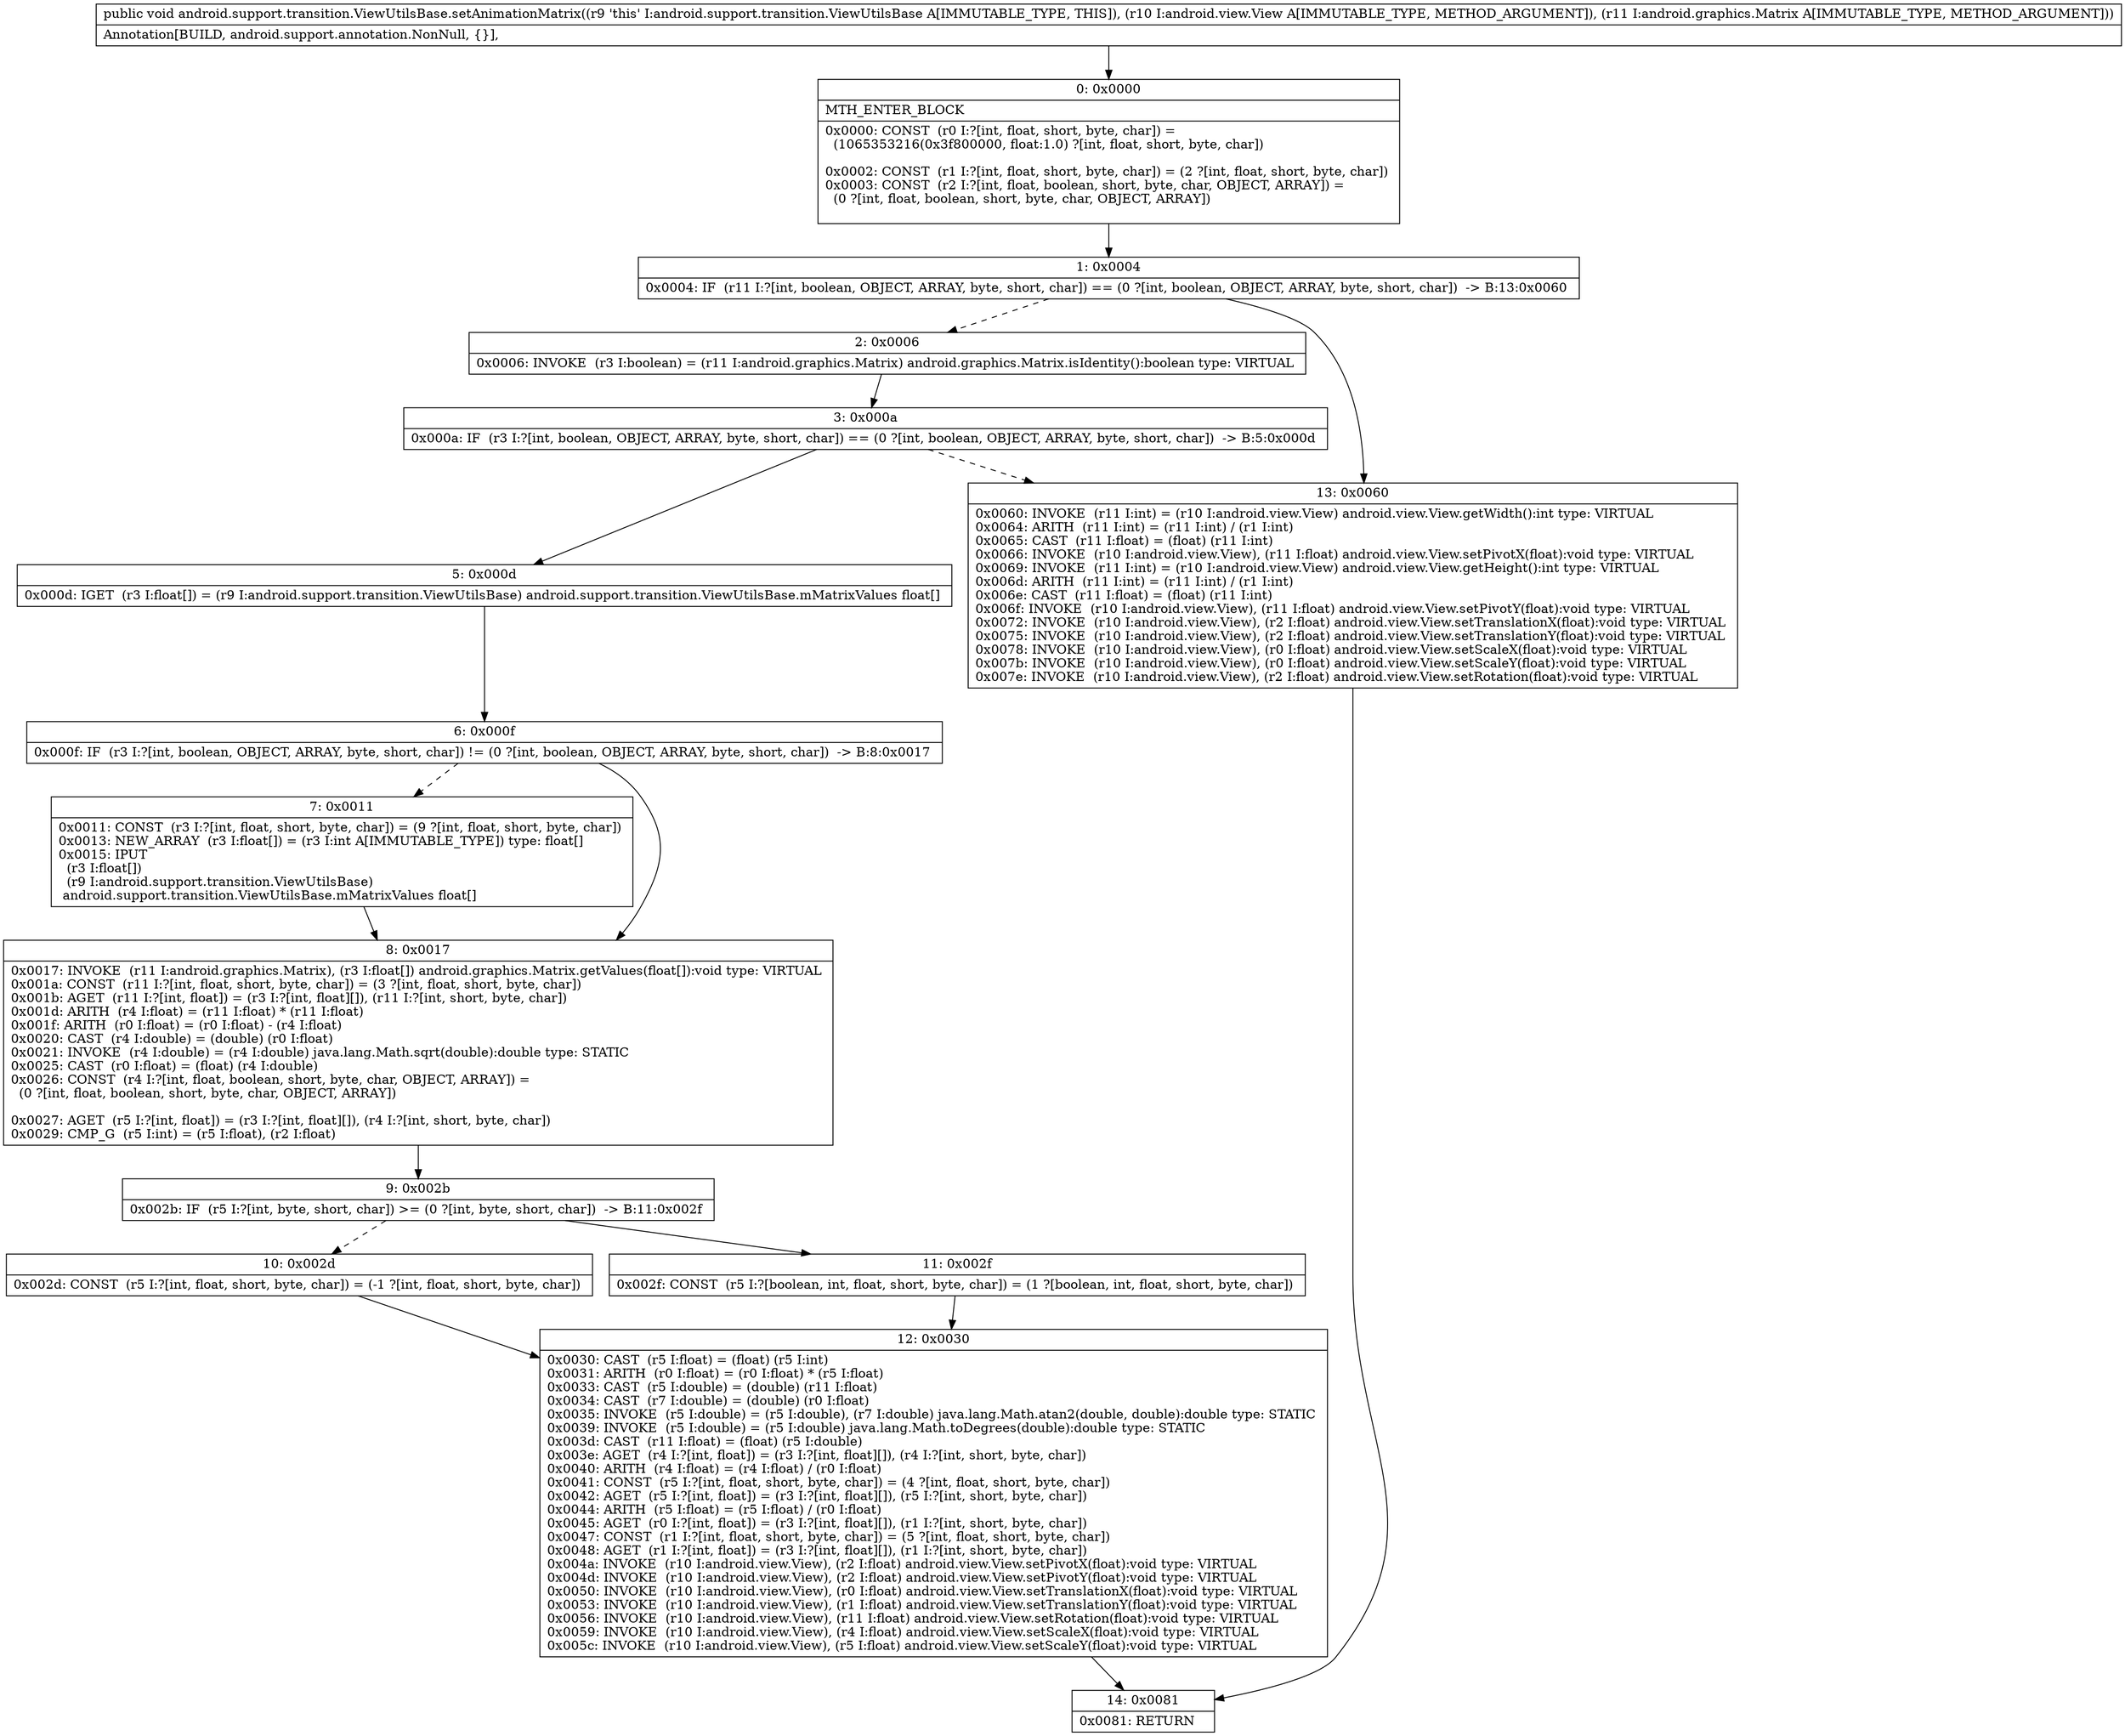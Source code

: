 digraph "CFG forandroid.support.transition.ViewUtilsBase.setAnimationMatrix(Landroid\/view\/View;Landroid\/graphics\/Matrix;)V" {
Node_0 [shape=record,label="{0\:\ 0x0000|MTH_ENTER_BLOCK\l|0x0000: CONST  (r0 I:?[int, float, short, byte, char]) = \l  (1065353216(0x3f800000, float:1.0) ?[int, float, short, byte, char])\l \l0x0002: CONST  (r1 I:?[int, float, short, byte, char]) = (2 ?[int, float, short, byte, char]) \l0x0003: CONST  (r2 I:?[int, float, boolean, short, byte, char, OBJECT, ARRAY]) = \l  (0 ?[int, float, boolean, short, byte, char, OBJECT, ARRAY])\l \l}"];
Node_1 [shape=record,label="{1\:\ 0x0004|0x0004: IF  (r11 I:?[int, boolean, OBJECT, ARRAY, byte, short, char]) == (0 ?[int, boolean, OBJECT, ARRAY, byte, short, char])  \-\> B:13:0x0060 \l}"];
Node_2 [shape=record,label="{2\:\ 0x0006|0x0006: INVOKE  (r3 I:boolean) = (r11 I:android.graphics.Matrix) android.graphics.Matrix.isIdentity():boolean type: VIRTUAL \l}"];
Node_3 [shape=record,label="{3\:\ 0x000a|0x000a: IF  (r3 I:?[int, boolean, OBJECT, ARRAY, byte, short, char]) == (0 ?[int, boolean, OBJECT, ARRAY, byte, short, char])  \-\> B:5:0x000d \l}"];
Node_5 [shape=record,label="{5\:\ 0x000d|0x000d: IGET  (r3 I:float[]) = (r9 I:android.support.transition.ViewUtilsBase) android.support.transition.ViewUtilsBase.mMatrixValues float[] \l}"];
Node_6 [shape=record,label="{6\:\ 0x000f|0x000f: IF  (r3 I:?[int, boolean, OBJECT, ARRAY, byte, short, char]) != (0 ?[int, boolean, OBJECT, ARRAY, byte, short, char])  \-\> B:8:0x0017 \l}"];
Node_7 [shape=record,label="{7\:\ 0x0011|0x0011: CONST  (r3 I:?[int, float, short, byte, char]) = (9 ?[int, float, short, byte, char]) \l0x0013: NEW_ARRAY  (r3 I:float[]) = (r3 I:int A[IMMUTABLE_TYPE]) type: float[] \l0x0015: IPUT  \l  (r3 I:float[])\l  (r9 I:android.support.transition.ViewUtilsBase)\l android.support.transition.ViewUtilsBase.mMatrixValues float[] \l}"];
Node_8 [shape=record,label="{8\:\ 0x0017|0x0017: INVOKE  (r11 I:android.graphics.Matrix), (r3 I:float[]) android.graphics.Matrix.getValues(float[]):void type: VIRTUAL \l0x001a: CONST  (r11 I:?[int, float, short, byte, char]) = (3 ?[int, float, short, byte, char]) \l0x001b: AGET  (r11 I:?[int, float]) = (r3 I:?[int, float][]), (r11 I:?[int, short, byte, char]) \l0x001d: ARITH  (r4 I:float) = (r11 I:float) * (r11 I:float) \l0x001f: ARITH  (r0 I:float) = (r0 I:float) \- (r4 I:float) \l0x0020: CAST  (r4 I:double) = (double) (r0 I:float) \l0x0021: INVOKE  (r4 I:double) = (r4 I:double) java.lang.Math.sqrt(double):double type: STATIC \l0x0025: CAST  (r0 I:float) = (float) (r4 I:double) \l0x0026: CONST  (r4 I:?[int, float, boolean, short, byte, char, OBJECT, ARRAY]) = \l  (0 ?[int, float, boolean, short, byte, char, OBJECT, ARRAY])\l \l0x0027: AGET  (r5 I:?[int, float]) = (r3 I:?[int, float][]), (r4 I:?[int, short, byte, char]) \l0x0029: CMP_G  (r5 I:int) = (r5 I:float), (r2 I:float) \l}"];
Node_9 [shape=record,label="{9\:\ 0x002b|0x002b: IF  (r5 I:?[int, byte, short, char]) \>= (0 ?[int, byte, short, char])  \-\> B:11:0x002f \l}"];
Node_10 [shape=record,label="{10\:\ 0x002d|0x002d: CONST  (r5 I:?[int, float, short, byte, char]) = (\-1 ?[int, float, short, byte, char]) \l}"];
Node_11 [shape=record,label="{11\:\ 0x002f|0x002f: CONST  (r5 I:?[boolean, int, float, short, byte, char]) = (1 ?[boolean, int, float, short, byte, char]) \l}"];
Node_12 [shape=record,label="{12\:\ 0x0030|0x0030: CAST  (r5 I:float) = (float) (r5 I:int) \l0x0031: ARITH  (r0 I:float) = (r0 I:float) * (r5 I:float) \l0x0033: CAST  (r5 I:double) = (double) (r11 I:float) \l0x0034: CAST  (r7 I:double) = (double) (r0 I:float) \l0x0035: INVOKE  (r5 I:double) = (r5 I:double), (r7 I:double) java.lang.Math.atan2(double, double):double type: STATIC \l0x0039: INVOKE  (r5 I:double) = (r5 I:double) java.lang.Math.toDegrees(double):double type: STATIC \l0x003d: CAST  (r11 I:float) = (float) (r5 I:double) \l0x003e: AGET  (r4 I:?[int, float]) = (r3 I:?[int, float][]), (r4 I:?[int, short, byte, char]) \l0x0040: ARITH  (r4 I:float) = (r4 I:float) \/ (r0 I:float) \l0x0041: CONST  (r5 I:?[int, float, short, byte, char]) = (4 ?[int, float, short, byte, char]) \l0x0042: AGET  (r5 I:?[int, float]) = (r3 I:?[int, float][]), (r5 I:?[int, short, byte, char]) \l0x0044: ARITH  (r5 I:float) = (r5 I:float) \/ (r0 I:float) \l0x0045: AGET  (r0 I:?[int, float]) = (r3 I:?[int, float][]), (r1 I:?[int, short, byte, char]) \l0x0047: CONST  (r1 I:?[int, float, short, byte, char]) = (5 ?[int, float, short, byte, char]) \l0x0048: AGET  (r1 I:?[int, float]) = (r3 I:?[int, float][]), (r1 I:?[int, short, byte, char]) \l0x004a: INVOKE  (r10 I:android.view.View), (r2 I:float) android.view.View.setPivotX(float):void type: VIRTUAL \l0x004d: INVOKE  (r10 I:android.view.View), (r2 I:float) android.view.View.setPivotY(float):void type: VIRTUAL \l0x0050: INVOKE  (r10 I:android.view.View), (r0 I:float) android.view.View.setTranslationX(float):void type: VIRTUAL \l0x0053: INVOKE  (r10 I:android.view.View), (r1 I:float) android.view.View.setTranslationY(float):void type: VIRTUAL \l0x0056: INVOKE  (r10 I:android.view.View), (r11 I:float) android.view.View.setRotation(float):void type: VIRTUAL \l0x0059: INVOKE  (r10 I:android.view.View), (r4 I:float) android.view.View.setScaleX(float):void type: VIRTUAL \l0x005c: INVOKE  (r10 I:android.view.View), (r5 I:float) android.view.View.setScaleY(float):void type: VIRTUAL \l}"];
Node_13 [shape=record,label="{13\:\ 0x0060|0x0060: INVOKE  (r11 I:int) = (r10 I:android.view.View) android.view.View.getWidth():int type: VIRTUAL \l0x0064: ARITH  (r11 I:int) = (r11 I:int) \/ (r1 I:int) \l0x0065: CAST  (r11 I:float) = (float) (r11 I:int) \l0x0066: INVOKE  (r10 I:android.view.View), (r11 I:float) android.view.View.setPivotX(float):void type: VIRTUAL \l0x0069: INVOKE  (r11 I:int) = (r10 I:android.view.View) android.view.View.getHeight():int type: VIRTUAL \l0x006d: ARITH  (r11 I:int) = (r11 I:int) \/ (r1 I:int) \l0x006e: CAST  (r11 I:float) = (float) (r11 I:int) \l0x006f: INVOKE  (r10 I:android.view.View), (r11 I:float) android.view.View.setPivotY(float):void type: VIRTUAL \l0x0072: INVOKE  (r10 I:android.view.View), (r2 I:float) android.view.View.setTranslationX(float):void type: VIRTUAL \l0x0075: INVOKE  (r10 I:android.view.View), (r2 I:float) android.view.View.setTranslationY(float):void type: VIRTUAL \l0x0078: INVOKE  (r10 I:android.view.View), (r0 I:float) android.view.View.setScaleX(float):void type: VIRTUAL \l0x007b: INVOKE  (r10 I:android.view.View), (r0 I:float) android.view.View.setScaleY(float):void type: VIRTUAL \l0x007e: INVOKE  (r10 I:android.view.View), (r2 I:float) android.view.View.setRotation(float):void type: VIRTUAL \l}"];
Node_14 [shape=record,label="{14\:\ 0x0081|0x0081: RETURN   \l}"];
MethodNode[shape=record,label="{public void android.support.transition.ViewUtilsBase.setAnimationMatrix((r9 'this' I:android.support.transition.ViewUtilsBase A[IMMUTABLE_TYPE, THIS]), (r10 I:android.view.View A[IMMUTABLE_TYPE, METHOD_ARGUMENT]), (r11 I:android.graphics.Matrix A[IMMUTABLE_TYPE, METHOD_ARGUMENT]))  | Annotation[BUILD, android.support.annotation.NonNull, \{\}], \l}"];
MethodNode -> Node_0;
Node_0 -> Node_1;
Node_1 -> Node_2[style=dashed];
Node_1 -> Node_13;
Node_2 -> Node_3;
Node_3 -> Node_5;
Node_3 -> Node_13[style=dashed];
Node_5 -> Node_6;
Node_6 -> Node_7[style=dashed];
Node_6 -> Node_8;
Node_7 -> Node_8;
Node_8 -> Node_9;
Node_9 -> Node_10[style=dashed];
Node_9 -> Node_11;
Node_10 -> Node_12;
Node_11 -> Node_12;
Node_12 -> Node_14;
Node_13 -> Node_14;
}

